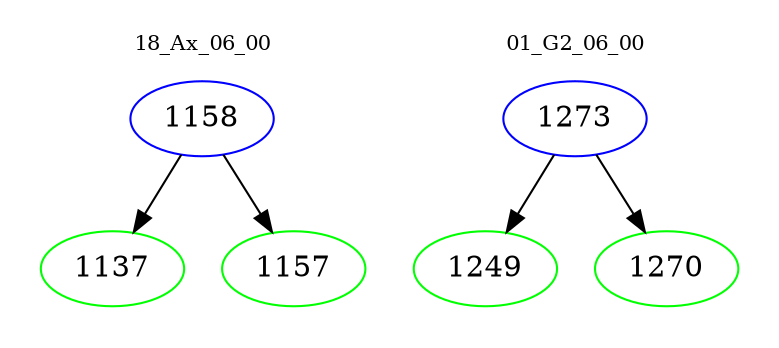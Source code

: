 digraph{
subgraph cluster_0 {
color = white
label = "18_Ax_06_00";
fontsize=10;
T0_1158 [label="1158", color="blue"]
T0_1158 -> T0_1137 [color="black"]
T0_1137 [label="1137", color="green"]
T0_1158 -> T0_1157 [color="black"]
T0_1157 [label="1157", color="green"]
}
subgraph cluster_1 {
color = white
label = "01_G2_06_00";
fontsize=10;
T1_1273 [label="1273", color="blue"]
T1_1273 -> T1_1249 [color="black"]
T1_1249 [label="1249", color="green"]
T1_1273 -> T1_1270 [color="black"]
T1_1270 [label="1270", color="green"]
}
}
